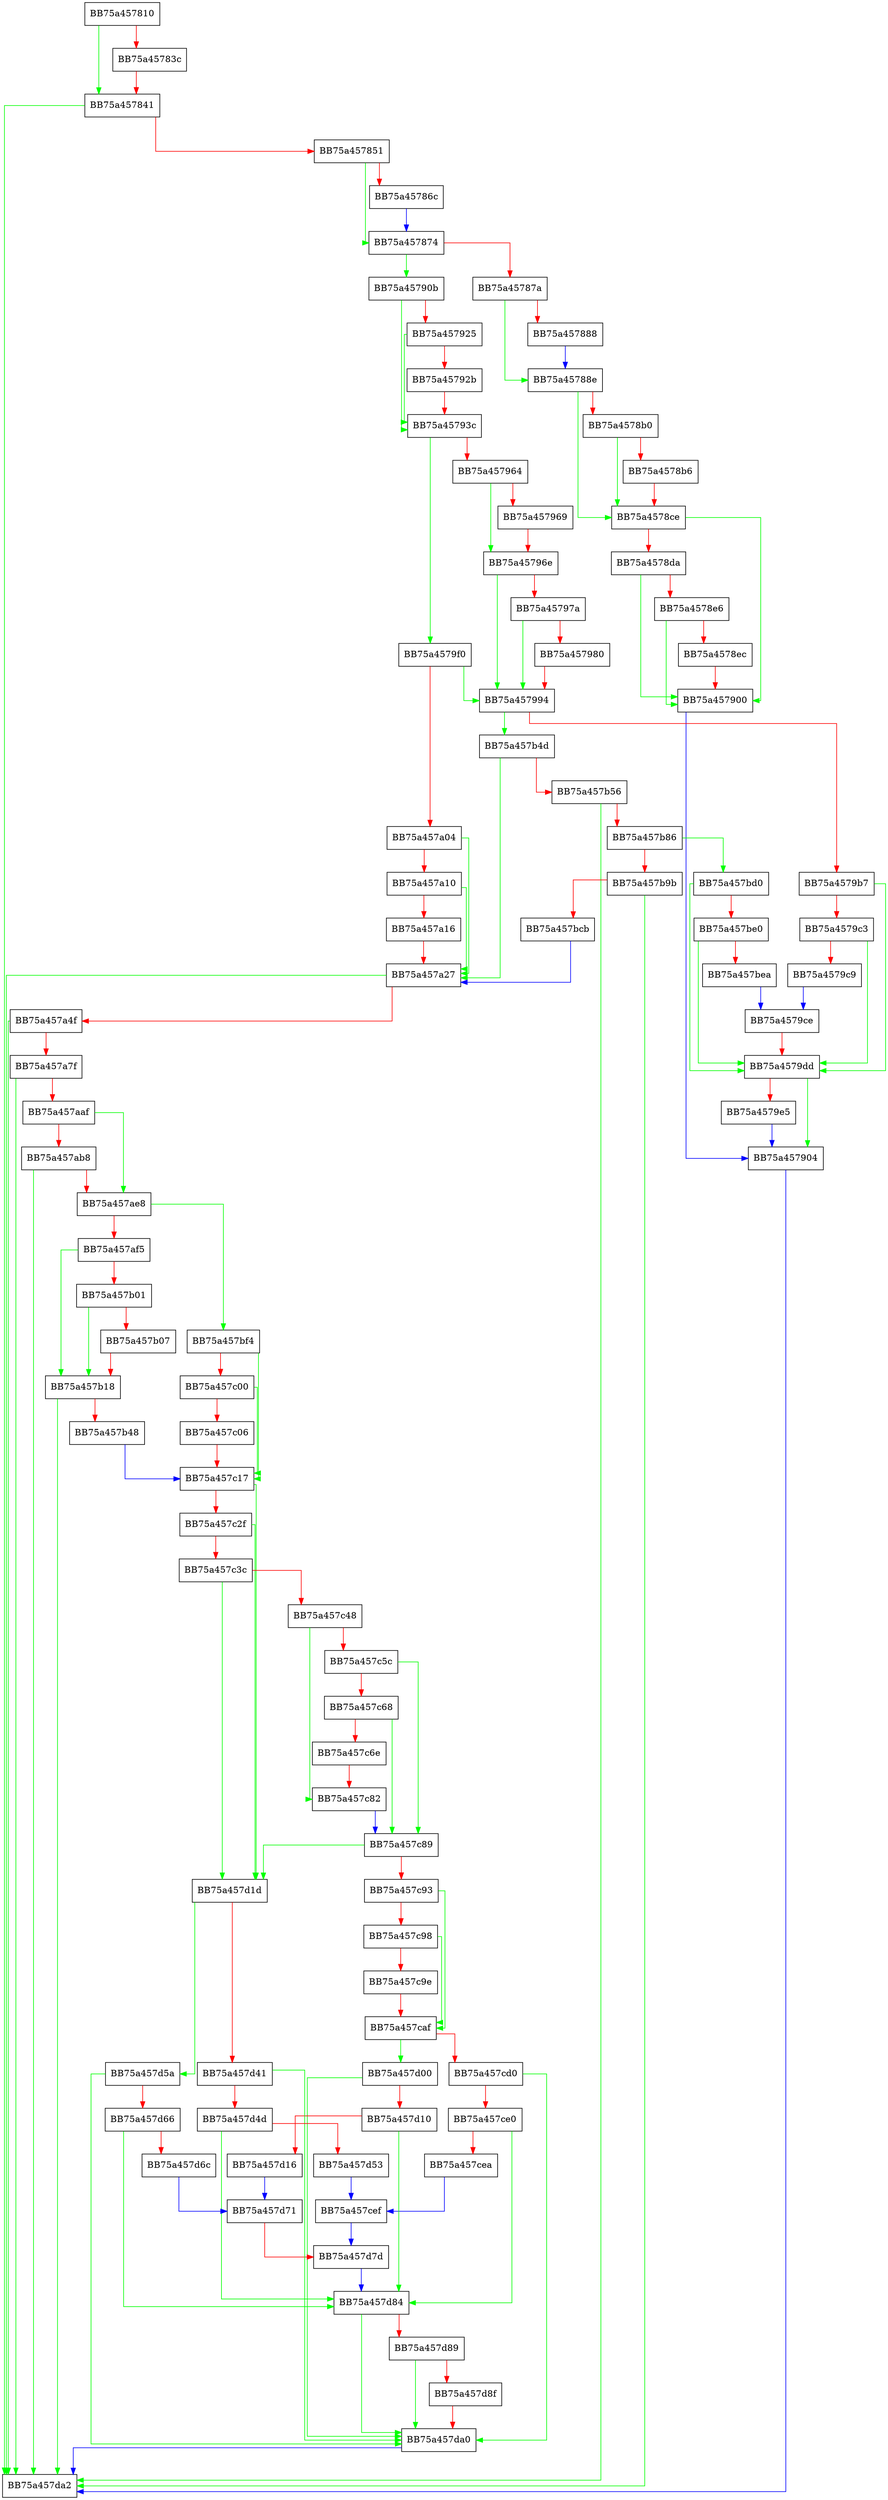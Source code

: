 digraph Open {
  node [shape="box"];
  graph [splines=ortho];
  BB75a457810 -> BB75a457841 [color="green"];
  BB75a457810 -> BB75a45783c [color="red"];
  BB75a45783c -> BB75a457841 [color="red"];
  BB75a457841 -> BB75a457da2 [color="green"];
  BB75a457841 -> BB75a457851 [color="red"];
  BB75a457851 -> BB75a457874 [color="green"];
  BB75a457851 -> BB75a45786c [color="red"];
  BB75a45786c -> BB75a457874 [color="blue"];
  BB75a457874 -> BB75a45790b [color="green"];
  BB75a457874 -> BB75a45787a [color="red"];
  BB75a45787a -> BB75a45788e [color="green"];
  BB75a45787a -> BB75a457888 [color="red"];
  BB75a457888 -> BB75a45788e [color="blue"];
  BB75a45788e -> BB75a4578ce [color="green"];
  BB75a45788e -> BB75a4578b0 [color="red"];
  BB75a4578b0 -> BB75a4578ce [color="green"];
  BB75a4578b0 -> BB75a4578b6 [color="red"];
  BB75a4578b6 -> BB75a4578ce [color="red"];
  BB75a4578ce -> BB75a457900 [color="green"];
  BB75a4578ce -> BB75a4578da [color="red"];
  BB75a4578da -> BB75a457900 [color="green"];
  BB75a4578da -> BB75a4578e6 [color="red"];
  BB75a4578e6 -> BB75a457900 [color="green"];
  BB75a4578e6 -> BB75a4578ec [color="red"];
  BB75a4578ec -> BB75a457900 [color="red"];
  BB75a457900 -> BB75a457904 [color="blue"];
  BB75a457904 -> BB75a457da2 [color="blue"];
  BB75a45790b -> BB75a45793c [color="green"];
  BB75a45790b -> BB75a457925 [color="red"];
  BB75a457925 -> BB75a45793c [color="green"];
  BB75a457925 -> BB75a45792b [color="red"];
  BB75a45792b -> BB75a45793c [color="red"];
  BB75a45793c -> BB75a4579f0 [color="green"];
  BB75a45793c -> BB75a457964 [color="red"];
  BB75a457964 -> BB75a45796e [color="green"];
  BB75a457964 -> BB75a457969 [color="red"];
  BB75a457969 -> BB75a45796e [color="red"];
  BB75a45796e -> BB75a457994 [color="green"];
  BB75a45796e -> BB75a45797a [color="red"];
  BB75a45797a -> BB75a457994 [color="green"];
  BB75a45797a -> BB75a457980 [color="red"];
  BB75a457980 -> BB75a457994 [color="red"];
  BB75a457994 -> BB75a457b4d [color="green"];
  BB75a457994 -> BB75a4579b7 [color="red"];
  BB75a4579b7 -> BB75a4579dd [color="green"];
  BB75a4579b7 -> BB75a4579c3 [color="red"];
  BB75a4579c3 -> BB75a4579dd [color="green"];
  BB75a4579c3 -> BB75a4579c9 [color="red"];
  BB75a4579c9 -> BB75a4579ce [color="blue"];
  BB75a4579ce -> BB75a4579dd [color="red"];
  BB75a4579dd -> BB75a457904 [color="green"];
  BB75a4579dd -> BB75a4579e5 [color="red"];
  BB75a4579e5 -> BB75a457904 [color="blue"];
  BB75a4579f0 -> BB75a457994 [color="green"];
  BB75a4579f0 -> BB75a457a04 [color="red"];
  BB75a457a04 -> BB75a457a27 [color="green"];
  BB75a457a04 -> BB75a457a10 [color="red"];
  BB75a457a10 -> BB75a457a27 [color="green"];
  BB75a457a10 -> BB75a457a16 [color="red"];
  BB75a457a16 -> BB75a457a27 [color="red"];
  BB75a457a27 -> BB75a457da2 [color="green"];
  BB75a457a27 -> BB75a457a4f [color="red"];
  BB75a457a4f -> BB75a457da2 [color="green"];
  BB75a457a4f -> BB75a457a7f [color="red"];
  BB75a457a7f -> BB75a457da2 [color="green"];
  BB75a457a7f -> BB75a457aaf [color="red"];
  BB75a457aaf -> BB75a457ae8 [color="green"];
  BB75a457aaf -> BB75a457ab8 [color="red"];
  BB75a457ab8 -> BB75a457da2 [color="green"];
  BB75a457ab8 -> BB75a457ae8 [color="red"];
  BB75a457ae8 -> BB75a457bf4 [color="green"];
  BB75a457ae8 -> BB75a457af5 [color="red"];
  BB75a457af5 -> BB75a457b18 [color="green"];
  BB75a457af5 -> BB75a457b01 [color="red"];
  BB75a457b01 -> BB75a457b18 [color="green"];
  BB75a457b01 -> BB75a457b07 [color="red"];
  BB75a457b07 -> BB75a457b18 [color="red"];
  BB75a457b18 -> BB75a457da2 [color="green"];
  BB75a457b18 -> BB75a457b48 [color="red"];
  BB75a457b48 -> BB75a457c17 [color="blue"];
  BB75a457b4d -> BB75a457a27 [color="green"];
  BB75a457b4d -> BB75a457b56 [color="red"];
  BB75a457b56 -> BB75a457da2 [color="green"];
  BB75a457b56 -> BB75a457b86 [color="red"];
  BB75a457b86 -> BB75a457bd0 [color="green"];
  BB75a457b86 -> BB75a457b9b [color="red"];
  BB75a457b9b -> BB75a457da2 [color="green"];
  BB75a457b9b -> BB75a457bcb [color="red"];
  BB75a457bcb -> BB75a457a27 [color="blue"];
  BB75a457bd0 -> BB75a4579dd [color="green"];
  BB75a457bd0 -> BB75a457be0 [color="red"];
  BB75a457be0 -> BB75a4579dd [color="green"];
  BB75a457be0 -> BB75a457bea [color="red"];
  BB75a457bea -> BB75a4579ce [color="blue"];
  BB75a457bf4 -> BB75a457c17 [color="green"];
  BB75a457bf4 -> BB75a457c00 [color="red"];
  BB75a457c00 -> BB75a457c17 [color="green"];
  BB75a457c00 -> BB75a457c06 [color="red"];
  BB75a457c06 -> BB75a457c17 [color="red"];
  BB75a457c17 -> BB75a457d1d [color="green"];
  BB75a457c17 -> BB75a457c2f [color="red"];
  BB75a457c2f -> BB75a457d1d [color="green"];
  BB75a457c2f -> BB75a457c3c [color="red"];
  BB75a457c3c -> BB75a457d1d [color="green"];
  BB75a457c3c -> BB75a457c48 [color="red"];
  BB75a457c48 -> BB75a457c82 [color="green"];
  BB75a457c48 -> BB75a457c5c [color="red"];
  BB75a457c5c -> BB75a457c89 [color="green"];
  BB75a457c5c -> BB75a457c68 [color="red"];
  BB75a457c68 -> BB75a457c89 [color="green"];
  BB75a457c68 -> BB75a457c6e [color="red"];
  BB75a457c6e -> BB75a457c82 [color="red"];
  BB75a457c82 -> BB75a457c89 [color="blue"];
  BB75a457c89 -> BB75a457d1d [color="green"];
  BB75a457c89 -> BB75a457c93 [color="red"];
  BB75a457c93 -> BB75a457caf [color="green"];
  BB75a457c93 -> BB75a457c98 [color="red"];
  BB75a457c98 -> BB75a457caf [color="green"];
  BB75a457c98 -> BB75a457c9e [color="red"];
  BB75a457c9e -> BB75a457caf [color="red"];
  BB75a457caf -> BB75a457d00 [color="green"];
  BB75a457caf -> BB75a457cd0 [color="red"];
  BB75a457cd0 -> BB75a457da0 [color="green"];
  BB75a457cd0 -> BB75a457ce0 [color="red"];
  BB75a457ce0 -> BB75a457d84 [color="green"];
  BB75a457ce0 -> BB75a457cea [color="red"];
  BB75a457cea -> BB75a457cef [color="blue"];
  BB75a457cef -> BB75a457d7d [color="blue"];
  BB75a457d00 -> BB75a457da0 [color="green"];
  BB75a457d00 -> BB75a457d10 [color="red"];
  BB75a457d10 -> BB75a457d84 [color="green"];
  BB75a457d10 -> BB75a457d16 [color="red"];
  BB75a457d16 -> BB75a457d71 [color="blue"];
  BB75a457d1d -> BB75a457d5a [color="green"];
  BB75a457d1d -> BB75a457d41 [color="red"];
  BB75a457d41 -> BB75a457da0 [color="green"];
  BB75a457d41 -> BB75a457d4d [color="red"];
  BB75a457d4d -> BB75a457d84 [color="green"];
  BB75a457d4d -> BB75a457d53 [color="red"];
  BB75a457d53 -> BB75a457cef [color="blue"];
  BB75a457d5a -> BB75a457da0 [color="green"];
  BB75a457d5a -> BB75a457d66 [color="red"];
  BB75a457d66 -> BB75a457d84 [color="green"];
  BB75a457d66 -> BB75a457d6c [color="red"];
  BB75a457d6c -> BB75a457d71 [color="blue"];
  BB75a457d71 -> BB75a457d7d [color="red"];
  BB75a457d7d -> BB75a457d84 [color="blue"];
  BB75a457d84 -> BB75a457da0 [color="green"];
  BB75a457d84 -> BB75a457d89 [color="red"];
  BB75a457d89 -> BB75a457da0 [color="green"];
  BB75a457d89 -> BB75a457d8f [color="red"];
  BB75a457d8f -> BB75a457da0 [color="red"];
  BB75a457da0 -> BB75a457da2 [color="blue"];
}